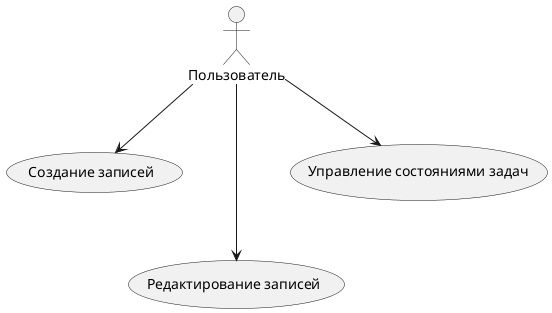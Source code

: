 @startuml
'https://plantuml.com/use-case-diagram

:Пользователь: as User

User --> (Создание записей)
User ---> (Редактирование записей)
User --> (Управление состояниями задач)
@enduml